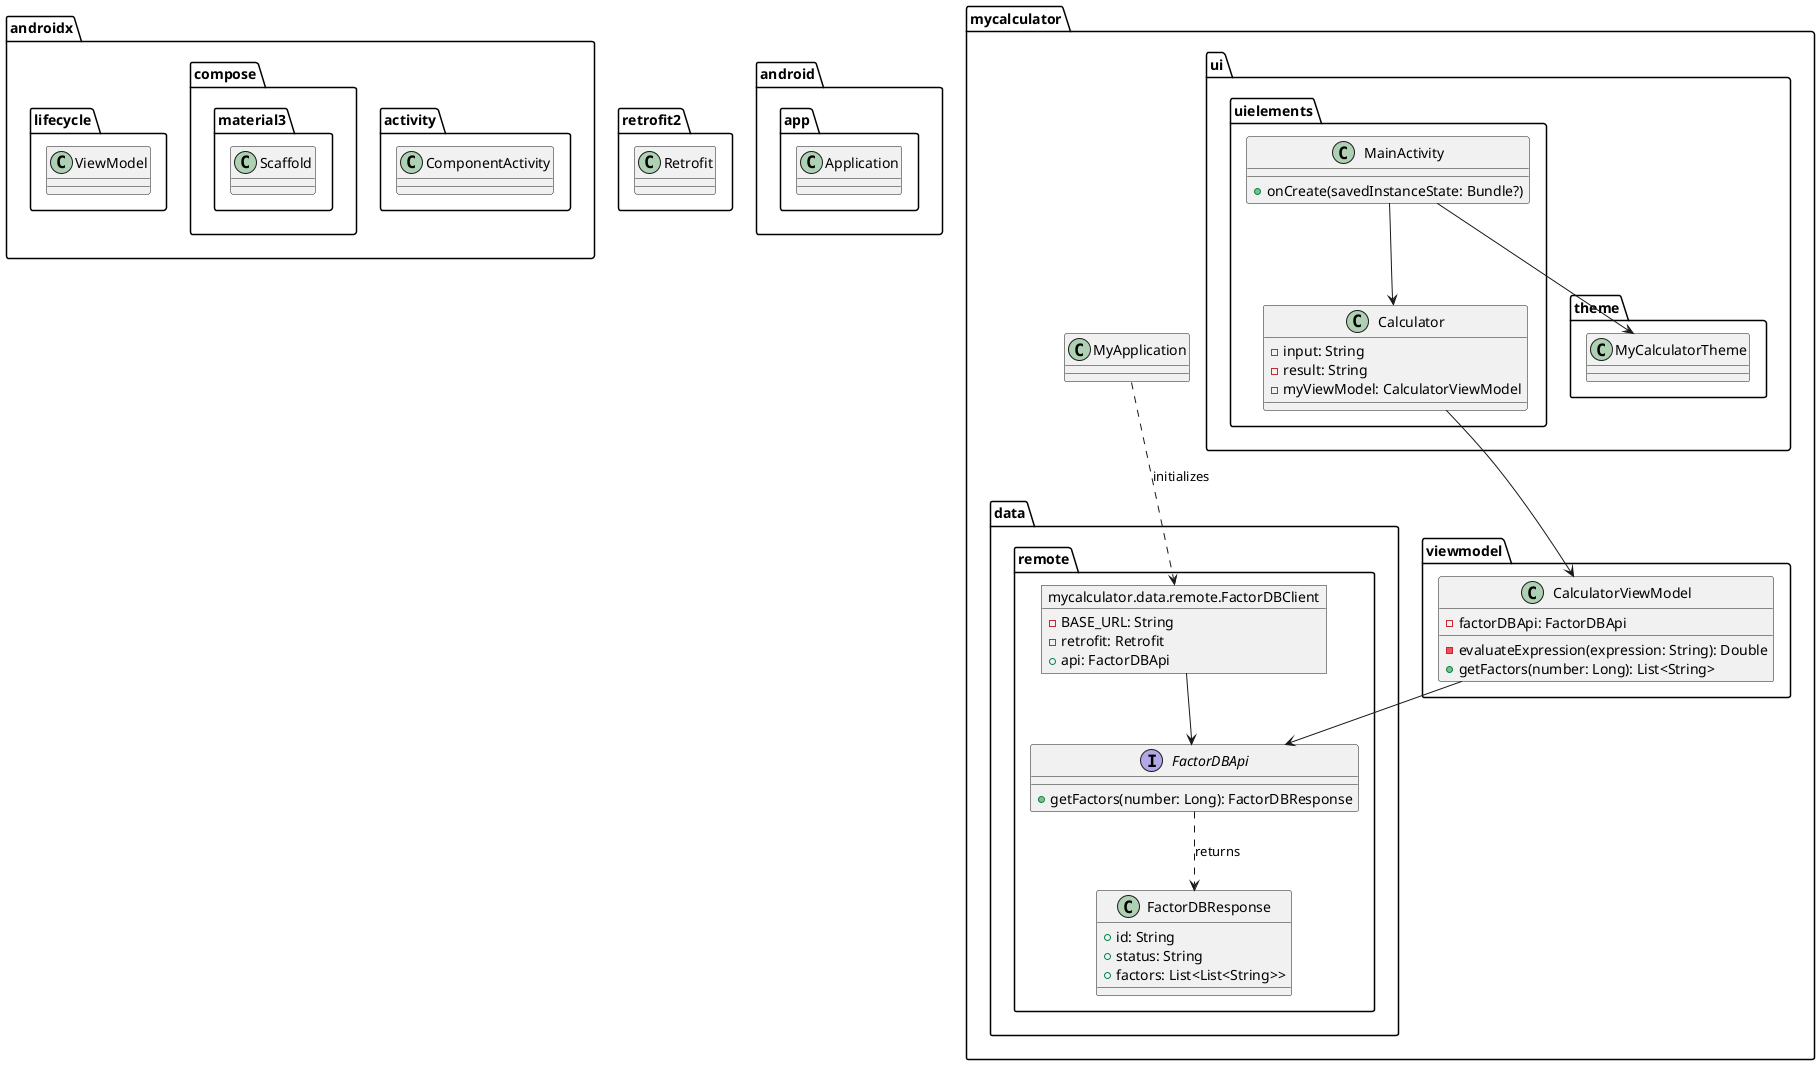 @startuml

class androidx.activity.ComponentActivity
class androidx.compose.material3.Scaffold
class retrofit2.Retrofit
class androidx.lifecycle.ViewModel
class android.app.Application

class mycalculator.MyApplication

class mycalculator.ui.uielements.MainActivity {
    + onCreate(savedInstanceState: Bundle?)
}

class mycalculator.ui.theme.MyCalculatorTheme
class mycalculator.ui.uielements.Calculator {
    - input: String
    - result: String
    - myViewModel: CalculatorViewModel
}


class mycalculator.viewmodel.CalculatorViewModel {
    - factorDBApi: FactorDBApi
    - evaluateExpression(expression: String): Double
    + getFactors(number: Long): List<String>
}

interface mycalculator.data.remote.FactorDBApi {
    + getFactors(number: Long): FactorDBResponse
}

class mycalculator.data.remote.FactorDBResponse {
    + id: String
    + status: String
    + factors: List<List<String>>
}

object mycalculator.data.remote.FactorDBClient {
    - BASE_URL: String
    - retrofit: Retrofit
    + api: FactorDBApi
}

MyApplication ..> FactorDBClient : initializes


MainActivity --> MyCalculatorTheme
MainActivity --> Calculator

CalculatorViewModel --> FactorDBApi

Calculator --> CalculatorViewModel


FactorDBApi ..> FactorDBResponse : returns


FactorDBClient --> FactorDBApi
@enduml